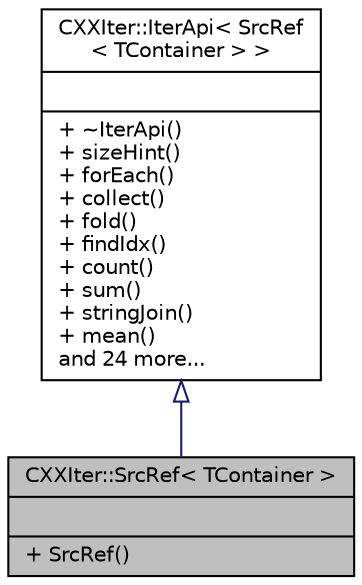digraph "CXXIter::SrcRef&lt; TContainer &gt;"
{
 // INTERACTIVE_SVG=YES
 // LATEX_PDF_SIZE
  bgcolor="transparent";
  edge [fontname="Helvetica",fontsize="10",labelfontname="Helvetica",labelfontsize="10"];
  node [fontname="Helvetica",fontsize="10",shape=record];
  Node1 [label="{CXXIter::SrcRef\< TContainer \>\n||+ SrcRef()\l}",height=0.2,width=0.4,color="black", fillcolor="grey75", style="filled", fontcolor="black",tooltip="CXXIter iterator source that mutably borrows the input item source, and passes mutable references to ..."];
  Node2 -> Node1 [dir="back",color="midnightblue",fontsize="10",style="solid",arrowtail="onormal",fontname="Helvetica"];
  Node2 [label="{CXXIter::IterApi\< SrcRef\l\< TContainer \> \>\n||+ ~IterApi()\l+ sizeHint()\l+ forEach()\l+ collect()\l+ fold()\l+ findIdx()\l+ count()\l+ sum()\l+ stringJoin()\l+ mean()\land 24 more...\l}",height=0.2,width=0.4,color="black",URL="$classCXXIter_1_1IterApi.html",tooltip=" "];
}
